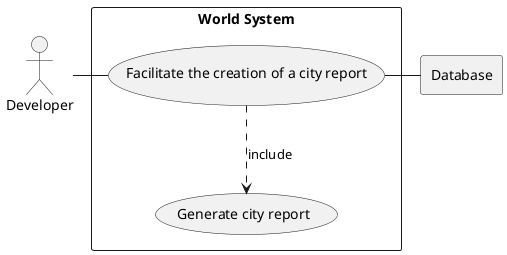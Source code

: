 @startuml
actor dev as "Developer"

rectangle Database

rectangle "World System"{

    usecase UC1 as "Facilitate the creation of a city report"

    usecase UCa as "Generate city report"

    dev - UC1
    UC1 ..> UCa : include
    UC1 - Database

}
@enduml